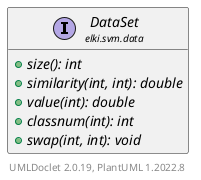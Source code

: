 @startuml
    remove .*\.(Instance|Par|Parameterizer|Factory)$
    set namespaceSeparator none
    hide empty fields
    hide empty methods

    interface "<size:14>DataSet\n<size:10>elki.svm.data" as elki.svm.data.DataSet [[DataSet.html]] {
        {abstract} +size(): int
        {abstract} +similarity(int, int): double
        {abstract} +value(int): double
        {abstract} +classnum(int): int
        {abstract} +swap(int, int): void
    }

    center footer UMLDoclet 2.0.19, PlantUML 1.2022.8
@enduml
